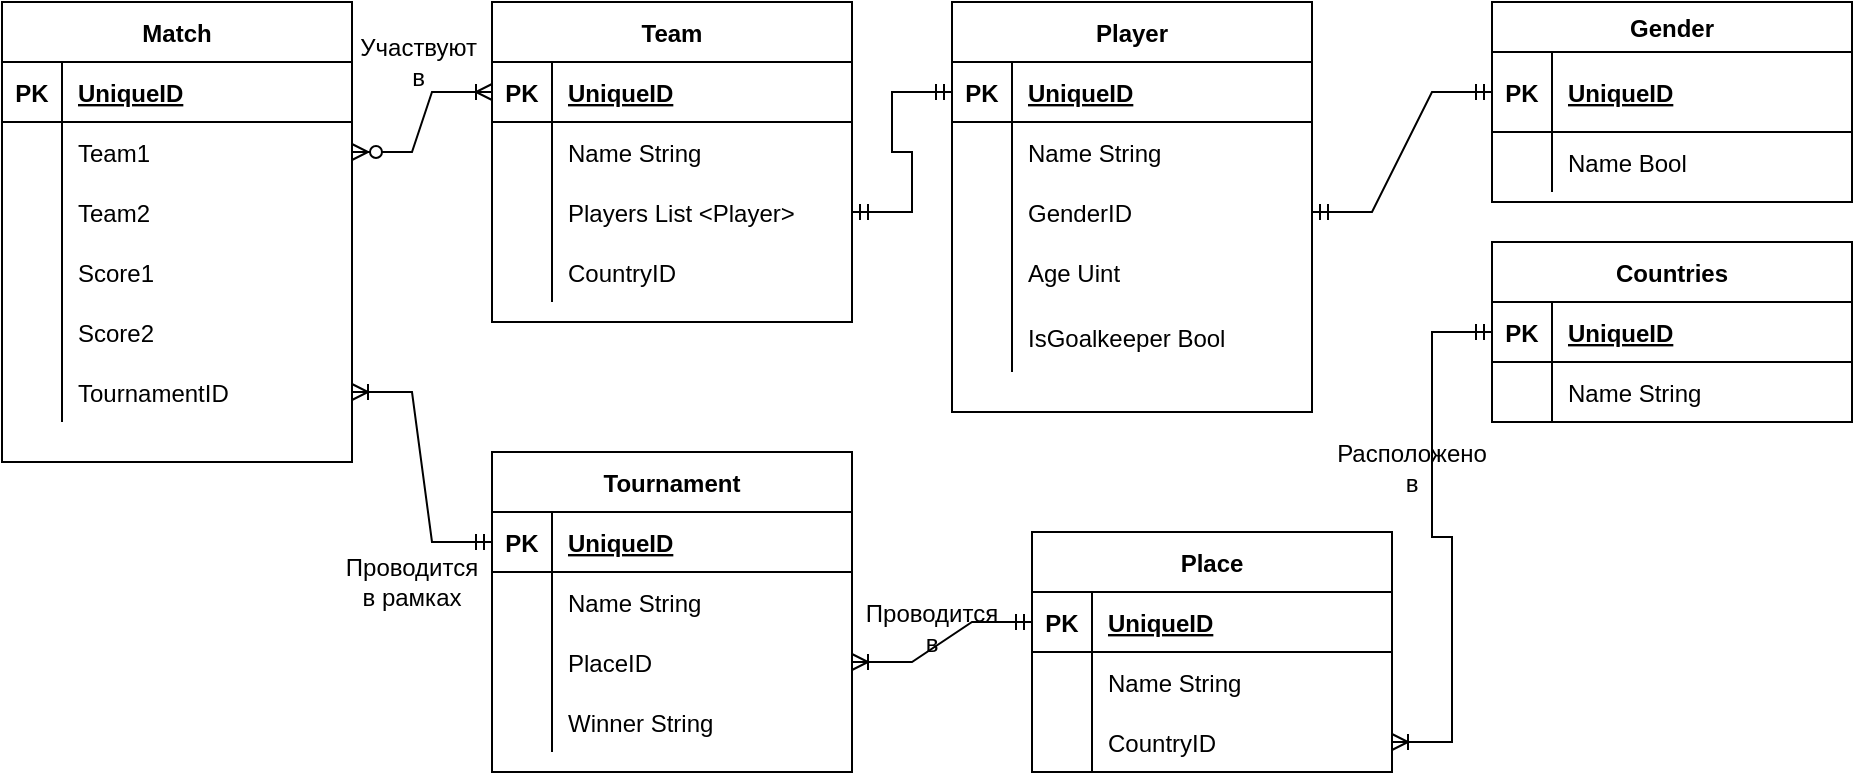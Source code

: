 <mxfile version="17.4.6" type="device"><diagram id="R2lEEEUBdFMjLlhIrx00" name="Page-1"><mxGraphModel dx="2066" dy="1185" grid="1" gridSize="10" guides="1" tooltips="1" connect="1" arrows="1" fold="1" page="1" pageScale="1" pageWidth="850" pageHeight="1100" math="0" shadow="0" extFonts="Permanent Marker^https://fonts.googleapis.com/css?family=Permanent+Marker"><root><mxCell id="0"/><mxCell id="1" parent="0"/><mxCell id="P0lTO8jM6MAy1fqgGUjs-28" value="Gender" style="shape=table;startSize=25;container=1;collapsible=1;childLayout=tableLayout;fixedRows=1;rowLines=0;fontStyle=1;align=center;resizeLast=1;" vertex="1" parent="1"><mxGeometry x="1170" y="358" width="180" height="100" as="geometry"/></mxCell><mxCell id="P0lTO8jM6MAy1fqgGUjs-29" value="" style="shape=tableRow;horizontal=0;startSize=0;swimlaneHead=0;swimlaneBody=0;fillColor=none;collapsible=0;dropTarget=0;points=[[0,0.5],[1,0.5]];portConstraint=eastwest;top=0;left=0;right=0;bottom=1;" vertex="1" parent="P0lTO8jM6MAy1fqgGUjs-28"><mxGeometry y="25" width="180" height="40" as="geometry"/></mxCell><mxCell id="P0lTO8jM6MAy1fqgGUjs-30" value="PK" style="shape=partialRectangle;connectable=0;fillColor=none;top=0;left=0;bottom=0;right=0;fontStyle=1;overflow=hidden;" vertex="1" parent="P0lTO8jM6MAy1fqgGUjs-29"><mxGeometry width="30" height="40" as="geometry"><mxRectangle width="30" height="40" as="alternateBounds"/></mxGeometry></mxCell><mxCell id="P0lTO8jM6MAy1fqgGUjs-31" value="UniqueID" style="shape=partialRectangle;connectable=0;fillColor=none;top=0;left=0;bottom=0;right=0;align=left;spacingLeft=6;fontStyle=5;overflow=hidden;" vertex="1" parent="P0lTO8jM6MAy1fqgGUjs-29"><mxGeometry x="30" width="150" height="40" as="geometry"><mxRectangle width="150" height="40" as="alternateBounds"/></mxGeometry></mxCell><mxCell id="P0lTO8jM6MAy1fqgGUjs-32" value="" style="shape=tableRow;horizontal=0;startSize=0;swimlaneHead=0;swimlaneBody=0;fillColor=none;collapsible=0;dropTarget=0;points=[[0,0.5],[1,0.5]];portConstraint=eastwest;top=0;left=0;right=0;bottom=0;" vertex="1" parent="P0lTO8jM6MAy1fqgGUjs-28"><mxGeometry y="65" width="180" height="30" as="geometry"/></mxCell><mxCell id="P0lTO8jM6MAy1fqgGUjs-33" value="" style="shape=partialRectangle;connectable=0;fillColor=none;top=0;left=0;bottom=0;right=0;editable=1;overflow=hidden;" vertex="1" parent="P0lTO8jM6MAy1fqgGUjs-32"><mxGeometry width="30" height="30" as="geometry"><mxRectangle width="30" height="30" as="alternateBounds"/></mxGeometry></mxCell><mxCell id="P0lTO8jM6MAy1fqgGUjs-34" value="Name Bool" style="shape=partialRectangle;connectable=0;fillColor=none;top=0;left=0;bottom=0;right=0;align=left;spacingLeft=6;overflow=hidden;" vertex="1" parent="P0lTO8jM6MAy1fqgGUjs-32"><mxGeometry x="30" width="150" height="30" as="geometry"><mxRectangle width="150" height="30" as="alternateBounds"/></mxGeometry></mxCell><mxCell id="P0lTO8jM6MAy1fqgGUjs-41" value="Player" style="shape=table;startSize=30;container=1;collapsible=1;childLayout=tableLayout;fixedRows=1;rowLines=0;fontStyle=1;align=center;resizeLast=1;" vertex="1" parent="1"><mxGeometry x="900" y="358" width="180" height="205" as="geometry"/></mxCell><mxCell id="P0lTO8jM6MAy1fqgGUjs-42" value="" style="shape=tableRow;horizontal=0;startSize=0;swimlaneHead=0;swimlaneBody=0;fillColor=none;collapsible=0;dropTarget=0;points=[[0,0.5],[1,0.5]];portConstraint=eastwest;top=0;left=0;right=0;bottom=1;" vertex="1" parent="P0lTO8jM6MAy1fqgGUjs-41"><mxGeometry y="30" width="180" height="30" as="geometry"/></mxCell><mxCell id="P0lTO8jM6MAy1fqgGUjs-43" value="PK" style="shape=partialRectangle;connectable=0;fillColor=none;top=0;left=0;bottom=0;right=0;fontStyle=1;overflow=hidden;" vertex="1" parent="P0lTO8jM6MAy1fqgGUjs-42"><mxGeometry width="30" height="30" as="geometry"><mxRectangle width="30" height="30" as="alternateBounds"/></mxGeometry></mxCell><mxCell id="P0lTO8jM6MAy1fqgGUjs-44" value="UniqueID" style="shape=partialRectangle;connectable=0;fillColor=none;top=0;left=0;bottom=0;right=0;align=left;spacingLeft=6;fontStyle=5;overflow=hidden;" vertex="1" parent="P0lTO8jM6MAy1fqgGUjs-42"><mxGeometry x="30" width="150" height="30" as="geometry"><mxRectangle width="150" height="30" as="alternateBounds"/></mxGeometry></mxCell><mxCell id="P0lTO8jM6MAy1fqgGUjs-45" value="" style="shape=tableRow;horizontal=0;startSize=0;swimlaneHead=0;swimlaneBody=0;fillColor=none;collapsible=0;dropTarget=0;points=[[0,0.5],[1,0.5]];portConstraint=eastwest;top=0;left=0;right=0;bottom=0;" vertex="1" parent="P0lTO8jM6MAy1fqgGUjs-41"><mxGeometry y="60" width="180" height="30" as="geometry"/></mxCell><mxCell id="P0lTO8jM6MAy1fqgGUjs-46" value="" style="shape=partialRectangle;connectable=0;fillColor=none;top=0;left=0;bottom=0;right=0;editable=1;overflow=hidden;" vertex="1" parent="P0lTO8jM6MAy1fqgGUjs-45"><mxGeometry width="30" height="30" as="geometry"><mxRectangle width="30" height="30" as="alternateBounds"/></mxGeometry></mxCell><mxCell id="P0lTO8jM6MAy1fqgGUjs-47" value="Name String" style="shape=partialRectangle;connectable=0;fillColor=none;top=0;left=0;bottom=0;right=0;align=left;spacingLeft=6;overflow=hidden;" vertex="1" parent="P0lTO8jM6MAy1fqgGUjs-45"><mxGeometry x="30" width="150" height="30" as="geometry"><mxRectangle width="150" height="30" as="alternateBounds"/></mxGeometry></mxCell><mxCell id="P0lTO8jM6MAy1fqgGUjs-48" value="" style="shape=tableRow;horizontal=0;startSize=0;swimlaneHead=0;swimlaneBody=0;fillColor=none;collapsible=0;dropTarget=0;points=[[0,0.5],[1,0.5]];portConstraint=eastwest;top=0;left=0;right=0;bottom=0;" vertex="1" parent="P0lTO8jM6MAy1fqgGUjs-41"><mxGeometry y="90" width="180" height="30" as="geometry"/></mxCell><mxCell id="P0lTO8jM6MAy1fqgGUjs-49" value="" style="shape=partialRectangle;connectable=0;fillColor=none;top=0;left=0;bottom=0;right=0;editable=1;overflow=hidden;" vertex="1" parent="P0lTO8jM6MAy1fqgGUjs-48"><mxGeometry width="30" height="30" as="geometry"><mxRectangle width="30" height="30" as="alternateBounds"/></mxGeometry></mxCell><mxCell id="P0lTO8jM6MAy1fqgGUjs-50" value="GenderID" style="shape=partialRectangle;connectable=0;fillColor=none;top=0;left=0;bottom=0;right=0;align=left;spacingLeft=6;overflow=hidden;" vertex="1" parent="P0lTO8jM6MAy1fqgGUjs-48"><mxGeometry x="30" width="150" height="30" as="geometry"><mxRectangle width="150" height="30" as="alternateBounds"/></mxGeometry></mxCell><mxCell id="P0lTO8jM6MAy1fqgGUjs-51" value="" style="shape=tableRow;horizontal=0;startSize=0;swimlaneHead=0;swimlaneBody=0;fillColor=none;collapsible=0;dropTarget=0;points=[[0,0.5],[1,0.5]];portConstraint=eastwest;top=0;left=0;right=0;bottom=0;" vertex="1" parent="P0lTO8jM6MAy1fqgGUjs-41"><mxGeometry y="120" width="180" height="30" as="geometry"/></mxCell><mxCell id="P0lTO8jM6MAy1fqgGUjs-52" value="" style="shape=partialRectangle;connectable=0;fillColor=none;top=0;left=0;bottom=0;right=0;editable=1;overflow=hidden;" vertex="1" parent="P0lTO8jM6MAy1fqgGUjs-51"><mxGeometry width="30" height="30" as="geometry"><mxRectangle width="30" height="30" as="alternateBounds"/></mxGeometry></mxCell><mxCell id="P0lTO8jM6MAy1fqgGUjs-53" value="Age Uint" style="shape=partialRectangle;connectable=0;fillColor=none;top=0;left=0;bottom=0;right=0;align=left;spacingLeft=6;overflow=hidden;" vertex="1" parent="P0lTO8jM6MAy1fqgGUjs-51"><mxGeometry x="30" width="150" height="30" as="geometry"><mxRectangle width="150" height="30" as="alternateBounds"/></mxGeometry></mxCell><mxCell id="P0lTO8jM6MAy1fqgGUjs-119" value="" style="shape=tableRow;horizontal=0;startSize=0;swimlaneHead=0;swimlaneBody=0;fillColor=none;collapsible=0;dropTarget=0;points=[[0,0.5],[1,0.5]];portConstraint=eastwest;top=0;left=0;right=0;bottom=0;" vertex="1" parent="P0lTO8jM6MAy1fqgGUjs-41"><mxGeometry y="150" width="180" height="35" as="geometry"/></mxCell><mxCell id="P0lTO8jM6MAy1fqgGUjs-120" value="" style="shape=partialRectangle;connectable=0;fillColor=none;top=0;left=0;bottom=0;right=0;editable=1;overflow=hidden;" vertex="1" parent="P0lTO8jM6MAy1fqgGUjs-119"><mxGeometry width="30" height="35" as="geometry"><mxRectangle width="30" height="35" as="alternateBounds"/></mxGeometry></mxCell><mxCell id="P0lTO8jM6MAy1fqgGUjs-121" value="IsGoalkeeper Bool" style="shape=partialRectangle;connectable=0;fillColor=none;top=0;left=0;bottom=0;right=0;align=left;spacingLeft=6;overflow=hidden;" vertex="1" parent="P0lTO8jM6MAy1fqgGUjs-119"><mxGeometry x="30" width="150" height="35" as="geometry"><mxRectangle width="150" height="35" as="alternateBounds"/></mxGeometry></mxCell><mxCell id="P0lTO8jM6MAy1fqgGUjs-54" value="Countries" style="shape=table;startSize=30;container=1;collapsible=1;childLayout=tableLayout;fixedRows=1;rowLines=0;fontStyle=1;align=center;resizeLast=1;" vertex="1" parent="1"><mxGeometry x="1170" y="478" width="180" height="90" as="geometry"/></mxCell><mxCell id="P0lTO8jM6MAy1fqgGUjs-55" value="" style="shape=tableRow;horizontal=0;startSize=0;swimlaneHead=0;swimlaneBody=0;fillColor=none;collapsible=0;dropTarget=0;points=[[0,0.5],[1,0.5]];portConstraint=eastwest;top=0;left=0;right=0;bottom=1;" vertex="1" parent="P0lTO8jM6MAy1fqgGUjs-54"><mxGeometry y="30" width="180" height="30" as="geometry"/></mxCell><mxCell id="P0lTO8jM6MAy1fqgGUjs-56" value="PK" style="shape=partialRectangle;connectable=0;fillColor=none;top=0;left=0;bottom=0;right=0;fontStyle=1;overflow=hidden;" vertex="1" parent="P0lTO8jM6MAy1fqgGUjs-55"><mxGeometry width="30" height="30" as="geometry"><mxRectangle width="30" height="30" as="alternateBounds"/></mxGeometry></mxCell><mxCell id="P0lTO8jM6MAy1fqgGUjs-57" value="UniqueID" style="shape=partialRectangle;connectable=0;fillColor=none;top=0;left=0;bottom=0;right=0;align=left;spacingLeft=6;fontStyle=5;overflow=hidden;" vertex="1" parent="P0lTO8jM6MAy1fqgGUjs-55"><mxGeometry x="30" width="150" height="30" as="geometry"><mxRectangle width="150" height="30" as="alternateBounds"/></mxGeometry></mxCell><mxCell id="P0lTO8jM6MAy1fqgGUjs-58" value="" style="shape=tableRow;horizontal=0;startSize=0;swimlaneHead=0;swimlaneBody=0;fillColor=none;collapsible=0;dropTarget=0;points=[[0,0.5],[1,0.5]];portConstraint=eastwest;top=0;left=0;right=0;bottom=0;" vertex="1" parent="P0lTO8jM6MAy1fqgGUjs-54"><mxGeometry y="60" width="180" height="30" as="geometry"/></mxCell><mxCell id="P0lTO8jM6MAy1fqgGUjs-59" value="" style="shape=partialRectangle;connectable=0;fillColor=none;top=0;left=0;bottom=0;right=0;editable=1;overflow=hidden;" vertex="1" parent="P0lTO8jM6MAy1fqgGUjs-58"><mxGeometry width="30" height="30" as="geometry"><mxRectangle width="30" height="30" as="alternateBounds"/></mxGeometry></mxCell><mxCell id="P0lTO8jM6MAy1fqgGUjs-60" value="Name String" style="shape=partialRectangle;connectable=0;fillColor=none;top=0;left=0;bottom=0;right=0;align=left;spacingLeft=6;overflow=hidden;" vertex="1" parent="P0lTO8jM6MAy1fqgGUjs-58"><mxGeometry x="30" width="150" height="30" as="geometry"><mxRectangle width="150" height="30" as="alternateBounds"/></mxGeometry></mxCell><mxCell id="P0lTO8jM6MAy1fqgGUjs-66" value="Team" style="shape=table;startSize=30;container=1;collapsible=1;childLayout=tableLayout;fixedRows=1;rowLines=0;fontStyle=1;align=center;resizeLast=1;" vertex="1" parent="1"><mxGeometry x="670" y="358" width="180" height="160" as="geometry"/></mxCell><mxCell id="P0lTO8jM6MAy1fqgGUjs-67" value="" style="shape=tableRow;horizontal=0;startSize=0;swimlaneHead=0;swimlaneBody=0;fillColor=none;collapsible=0;dropTarget=0;points=[[0,0.5],[1,0.5]];portConstraint=eastwest;top=0;left=0;right=0;bottom=1;" vertex="1" parent="P0lTO8jM6MAy1fqgGUjs-66"><mxGeometry y="30" width="180" height="30" as="geometry"/></mxCell><mxCell id="P0lTO8jM6MAy1fqgGUjs-68" value="PK" style="shape=partialRectangle;connectable=0;fillColor=none;top=0;left=0;bottom=0;right=0;fontStyle=1;overflow=hidden;" vertex="1" parent="P0lTO8jM6MAy1fqgGUjs-67"><mxGeometry width="30" height="30" as="geometry"><mxRectangle width="30" height="30" as="alternateBounds"/></mxGeometry></mxCell><mxCell id="P0lTO8jM6MAy1fqgGUjs-69" value="UniqueID" style="shape=partialRectangle;connectable=0;fillColor=none;top=0;left=0;bottom=0;right=0;align=left;spacingLeft=6;fontStyle=5;overflow=hidden;" vertex="1" parent="P0lTO8jM6MAy1fqgGUjs-67"><mxGeometry x="30" width="150" height="30" as="geometry"><mxRectangle width="150" height="30" as="alternateBounds"/></mxGeometry></mxCell><mxCell id="P0lTO8jM6MAy1fqgGUjs-70" value="" style="shape=tableRow;horizontal=0;startSize=0;swimlaneHead=0;swimlaneBody=0;fillColor=none;collapsible=0;dropTarget=0;points=[[0,0.5],[1,0.5]];portConstraint=eastwest;top=0;left=0;right=0;bottom=0;" vertex="1" parent="P0lTO8jM6MAy1fqgGUjs-66"><mxGeometry y="60" width="180" height="30" as="geometry"/></mxCell><mxCell id="P0lTO8jM6MAy1fqgGUjs-71" value="" style="shape=partialRectangle;connectable=0;fillColor=none;top=0;left=0;bottom=0;right=0;editable=1;overflow=hidden;" vertex="1" parent="P0lTO8jM6MAy1fqgGUjs-70"><mxGeometry width="30" height="30" as="geometry"><mxRectangle width="30" height="30" as="alternateBounds"/></mxGeometry></mxCell><mxCell id="P0lTO8jM6MAy1fqgGUjs-72" value="Name String" style="shape=partialRectangle;connectable=0;fillColor=none;top=0;left=0;bottom=0;right=0;align=left;spacingLeft=6;overflow=hidden;" vertex="1" parent="P0lTO8jM6MAy1fqgGUjs-70"><mxGeometry x="30" width="150" height="30" as="geometry"><mxRectangle width="150" height="30" as="alternateBounds"/></mxGeometry></mxCell><mxCell id="P0lTO8jM6MAy1fqgGUjs-82" value="" style="shape=tableRow;horizontal=0;startSize=0;swimlaneHead=0;swimlaneBody=0;fillColor=none;collapsible=0;dropTarget=0;points=[[0,0.5],[1,0.5]];portConstraint=eastwest;top=0;left=0;right=0;bottom=0;" vertex="1" parent="P0lTO8jM6MAy1fqgGUjs-66"><mxGeometry y="90" width="180" height="30" as="geometry"/></mxCell><mxCell id="P0lTO8jM6MAy1fqgGUjs-83" value="" style="shape=partialRectangle;connectable=0;fillColor=none;top=0;left=0;bottom=0;right=0;editable=1;overflow=hidden;" vertex="1" parent="P0lTO8jM6MAy1fqgGUjs-82"><mxGeometry width="30" height="30" as="geometry"><mxRectangle width="30" height="30" as="alternateBounds"/></mxGeometry></mxCell><mxCell id="P0lTO8jM6MAy1fqgGUjs-84" value="Players List &lt;Player&gt;" style="shape=partialRectangle;connectable=0;fillColor=none;top=0;left=0;bottom=0;right=0;align=left;spacingLeft=6;overflow=hidden;" vertex="1" parent="P0lTO8jM6MAy1fqgGUjs-82"><mxGeometry x="30" width="150" height="30" as="geometry"><mxRectangle width="150" height="30" as="alternateBounds"/></mxGeometry></mxCell><mxCell id="P0lTO8jM6MAy1fqgGUjs-79" value="" style="shape=tableRow;horizontal=0;startSize=0;swimlaneHead=0;swimlaneBody=0;fillColor=none;collapsible=0;dropTarget=0;points=[[0,0.5],[1,0.5]];portConstraint=eastwest;top=0;left=0;right=0;bottom=0;" vertex="1" parent="P0lTO8jM6MAy1fqgGUjs-66"><mxGeometry y="120" width="180" height="30" as="geometry"/></mxCell><mxCell id="P0lTO8jM6MAy1fqgGUjs-80" value="" style="shape=partialRectangle;connectable=0;fillColor=none;top=0;left=0;bottom=0;right=0;editable=1;overflow=hidden;" vertex="1" parent="P0lTO8jM6MAy1fqgGUjs-79"><mxGeometry width="30" height="30" as="geometry"><mxRectangle width="30" height="30" as="alternateBounds"/></mxGeometry></mxCell><mxCell id="P0lTO8jM6MAy1fqgGUjs-81" value="CountryID" style="shape=partialRectangle;connectable=0;fillColor=none;top=0;left=0;bottom=0;right=0;align=left;spacingLeft=6;overflow=hidden;" vertex="1" parent="P0lTO8jM6MAy1fqgGUjs-79"><mxGeometry x="30" width="150" height="30" as="geometry"><mxRectangle width="150" height="30" as="alternateBounds"/></mxGeometry></mxCell><mxCell id="P0lTO8jM6MAy1fqgGUjs-123" value="Tournament" style="shape=table;startSize=30;container=1;collapsible=1;childLayout=tableLayout;fixedRows=1;rowLines=0;fontStyle=1;align=center;resizeLast=1;" vertex="1" parent="1"><mxGeometry x="670" y="583" width="180" height="160" as="geometry"/></mxCell><mxCell id="P0lTO8jM6MAy1fqgGUjs-124" value="" style="shape=tableRow;horizontal=0;startSize=0;swimlaneHead=0;swimlaneBody=0;fillColor=none;collapsible=0;dropTarget=0;points=[[0,0.5],[1,0.5]];portConstraint=eastwest;top=0;left=0;right=0;bottom=1;" vertex="1" parent="P0lTO8jM6MAy1fqgGUjs-123"><mxGeometry y="30" width="180" height="30" as="geometry"/></mxCell><mxCell id="P0lTO8jM6MAy1fqgGUjs-125" value="PK" style="shape=partialRectangle;connectable=0;fillColor=none;top=0;left=0;bottom=0;right=0;fontStyle=1;overflow=hidden;" vertex="1" parent="P0lTO8jM6MAy1fqgGUjs-124"><mxGeometry width="30" height="30" as="geometry"><mxRectangle width="30" height="30" as="alternateBounds"/></mxGeometry></mxCell><mxCell id="P0lTO8jM6MAy1fqgGUjs-126" value="UniqueID" style="shape=partialRectangle;connectable=0;fillColor=none;top=0;left=0;bottom=0;right=0;align=left;spacingLeft=6;fontStyle=5;overflow=hidden;" vertex="1" parent="P0lTO8jM6MAy1fqgGUjs-124"><mxGeometry x="30" width="150" height="30" as="geometry"><mxRectangle width="150" height="30" as="alternateBounds"/></mxGeometry></mxCell><mxCell id="P0lTO8jM6MAy1fqgGUjs-130" value="" style="shape=tableRow;horizontal=0;startSize=0;swimlaneHead=0;swimlaneBody=0;fillColor=none;collapsible=0;dropTarget=0;points=[[0,0.5],[1,0.5]];portConstraint=eastwest;top=0;left=0;right=0;bottom=0;" vertex="1" parent="P0lTO8jM6MAy1fqgGUjs-123"><mxGeometry y="60" width="180" height="30" as="geometry"/></mxCell><mxCell id="P0lTO8jM6MAy1fqgGUjs-131" value="" style="shape=partialRectangle;connectable=0;fillColor=none;top=0;left=0;bottom=0;right=0;editable=1;overflow=hidden;" vertex="1" parent="P0lTO8jM6MAy1fqgGUjs-130"><mxGeometry width="30" height="30" as="geometry"><mxRectangle width="30" height="30" as="alternateBounds"/></mxGeometry></mxCell><mxCell id="P0lTO8jM6MAy1fqgGUjs-132" value="Name String" style="shape=partialRectangle;connectable=0;fillColor=none;top=0;left=0;bottom=0;right=0;align=left;spacingLeft=6;overflow=hidden;" vertex="1" parent="P0lTO8jM6MAy1fqgGUjs-130"><mxGeometry x="30" width="150" height="30" as="geometry"><mxRectangle width="150" height="30" as="alternateBounds"/></mxGeometry></mxCell><mxCell id="P0lTO8jM6MAy1fqgGUjs-161" value="" style="shape=tableRow;horizontal=0;startSize=0;swimlaneHead=0;swimlaneBody=0;fillColor=none;collapsible=0;dropTarget=0;points=[[0,0.5],[1,0.5]];portConstraint=eastwest;top=0;left=0;right=0;bottom=0;" vertex="1" parent="P0lTO8jM6MAy1fqgGUjs-123"><mxGeometry y="90" width="180" height="30" as="geometry"/></mxCell><mxCell id="P0lTO8jM6MAy1fqgGUjs-162" value="" style="shape=partialRectangle;connectable=0;fillColor=none;top=0;left=0;bottom=0;right=0;editable=1;overflow=hidden;" vertex="1" parent="P0lTO8jM6MAy1fqgGUjs-161"><mxGeometry width="30" height="30" as="geometry"><mxRectangle width="30" height="30" as="alternateBounds"/></mxGeometry></mxCell><mxCell id="P0lTO8jM6MAy1fqgGUjs-163" value="PlaceID" style="shape=partialRectangle;connectable=0;fillColor=none;top=0;left=0;bottom=0;right=0;align=left;spacingLeft=6;overflow=hidden;" vertex="1" parent="P0lTO8jM6MAy1fqgGUjs-161"><mxGeometry x="30" width="150" height="30" as="geometry"><mxRectangle width="150" height="30" as="alternateBounds"/></mxGeometry></mxCell><mxCell id="P0lTO8jM6MAy1fqgGUjs-136" value="" style="shape=tableRow;horizontal=0;startSize=0;swimlaneHead=0;swimlaneBody=0;fillColor=none;collapsible=0;dropTarget=0;points=[[0,0.5],[1,0.5]];portConstraint=eastwest;top=0;left=0;right=0;bottom=0;" vertex="1" parent="P0lTO8jM6MAy1fqgGUjs-123"><mxGeometry y="120" width="180" height="30" as="geometry"/></mxCell><mxCell id="P0lTO8jM6MAy1fqgGUjs-137" value="" style="shape=partialRectangle;connectable=0;fillColor=none;top=0;left=0;bottom=0;right=0;editable=1;overflow=hidden;" vertex="1" parent="P0lTO8jM6MAy1fqgGUjs-136"><mxGeometry width="30" height="30" as="geometry"><mxRectangle width="30" height="30" as="alternateBounds"/></mxGeometry></mxCell><mxCell id="P0lTO8jM6MAy1fqgGUjs-138" value="Winner String" style="shape=partialRectangle;connectable=0;fillColor=none;top=0;left=0;bottom=0;right=0;align=left;spacingLeft=6;overflow=hidden;" vertex="1" parent="P0lTO8jM6MAy1fqgGUjs-136"><mxGeometry x="30" width="150" height="30" as="geometry"><mxRectangle width="150" height="30" as="alternateBounds"/></mxGeometry></mxCell><mxCell id="P0lTO8jM6MAy1fqgGUjs-139" value="Match" style="shape=table;startSize=30;container=1;collapsible=1;childLayout=tableLayout;fixedRows=1;rowLines=0;fontStyle=1;align=center;resizeLast=1;" vertex="1" parent="1"><mxGeometry x="425" y="358" width="175" height="230" as="geometry"/></mxCell><mxCell id="P0lTO8jM6MAy1fqgGUjs-140" value="" style="shape=tableRow;horizontal=0;startSize=0;swimlaneHead=0;swimlaneBody=0;fillColor=none;collapsible=0;dropTarget=0;points=[[0,0.5],[1,0.5]];portConstraint=eastwest;top=0;left=0;right=0;bottom=1;" vertex="1" parent="P0lTO8jM6MAy1fqgGUjs-139"><mxGeometry y="30" width="175" height="30" as="geometry"/></mxCell><mxCell id="P0lTO8jM6MAy1fqgGUjs-141" value="PK" style="shape=partialRectangle;connectable=0;fillColor=none;top=0;left=0;bottom=0;right=0;fontStyle=1;overflow=hidden;" vertex="1" parent="P0lTO8jM6MAy1fqgGUjs-140"><mxGeometry width="30" height="30" as="geometry"><mxRectangle width="30" height="30" as="alternateBounds"/></mxGeometry></mxCell><mxCell id="P0lTO8jM6MAy1fqgGUjs-142" value="UniqueID" style="shape=partialRectangle;connectable=0;fillColor=none;top=0;left=0;bottom=0;right=0;align=left;spacingLeft=6;fontStyle=5;overflow=hidden;" vertex="1" parent="P0lTO8jM6MAy1fqgGUjs-140"><mxGeometry x="30" width="145" height="30" as="geometry"><mxRectangle width="145" height="30" as="alternateBounds"/></mxGeometry></mxCell><mxCell id="P0lTO8jM6MAy1fqgGUjs-143" value="" style="shape=tableRow;horizontal=0;startSize=0;swimlaneHead=0;swimlaneBody=0;fillColor=none;collapsible=0;dropTarget=0;points=[[0,0.5],[1,0.5]];portConstraint=eastwest;top=0;left=0;right=0;bottom=0;" vertex="1" parent="P0lTO8jM6MAy1fqgGUjs-139"><mxGeometry y="60" width="175" height="30" as="geometry"/></mxCell><mxCell id="P0lTO8jM6MAy1fqgGUjs-144" value="" style="shape=partialRectangle;connectable=0;fillColor=none;top=0;left=0;bottom=0;right=0;editable=1;overflow=hidden;" vertex="1" parent="P0lTO8jM6MAy1fqgGUjs-143"><mxGeometry width="30" height="30" as="geometry"><mxRectangle width="30" height="30" as="alternateBounds"/></mxGeometry></mxCell><mxCell id="P0lTO8jM6MAy1fqgGUjs-145" value="Team1" style="shape=partialRectangle;connectable=0;fillColor=none;top=0;left=0;bottom=0;right=0;align=left;spacingLeft=6;overflow=hidden;" vertex="1" parent="P0lTO8jM6MAy1fqgGUjs-143"><mxGeometry x="30" width="145" height="30" as="geometry"><mxRectangle width="145" height="30" as="alternateBounds"/></mxGeometry></mxCell><mxCell id="P0lTO8jM6MAy1fqgGUjs-146" value="" style="shape=tableRow;horizontal=0;startSize=0;swimlaneHead=0;swimlaneBody=0;fillColor=none;collapsible=0;dropTarget=0;points=[[0,0.5],[1,0.5]];portConstraint=eastwest;top=0;left=0;right=0;bottom=0;" vertex="1" parent="P0lTO8jM6MAy1fqgGUjs-139"><mxGeometry y="90" width="175" height="30" as="geometry"/></mxCell><mxCell id="P0lTO8jM6MAy1fqgGUjs-147" value="" style="shape=partialRectangle;connectable=0;fillColor=none;top=0;left=0;bottom=0;right=0;editable=1;overflow=hidden;" vertex="1" parent="P0lTO8jM6MAy1fqgGUjs-146"><mxGeometry width="30" height="30" as="geometry"><mxRectangle width="30" height="30" as="alternateBounds"/></mxGeometry></mxCell><mxCell id="P0lTO8jM6MAy1fqgGUjs-148" value="Team2" style="shape=partialRectangle;connectable=0;fillColor=none;top=0;left=0;bottom=0;right=0;align=left;spacingLeft=6;overflow=hidden;" vertex="1" parent="P0lTO8jM6MAy1fqgGUjs-146"><mxGeometry x="30" width="145" height="30" as="geometry"><mxRectangle width="145" height="30" as="alternateBounds"/></mxGeometry></mxCell><mxCell id="P0lTO8jM6MAy1fqgGUjs-149" value="" style="shape=tableRow;horizontal=0;startSize=0;swimlaneHead=0;swimlaneBody=0;fillColor=none;collapsible=0;dropTarget=0;points=[[0,0.5],[1,0.5]];portConstraint=eastwest;top=0;left=0;right=0;bottom=0;" vertex="1" parent="P0lTO8jM6MAy1fqgGUjs-139"><mxGeometry y="120" width="175" height="30" as="geometry"/></mxCell><mxCell id="P0lTO8jM6MAy1fqgGUjs-150" value="" style="shape=partialRectangle;connectable=0;fillColor=none;top=0;left=0;bottom=0;right=0;editable=1;overflow=hidden;" vertex="1" parent="P0lTO8jM6MAy1fqgGUjs-149"><mxGeometry width="30" height="30" as="geometry"><mxRectangle width="30" height="30" as="alternateBounds"/></mxGeometry></mxCell><mxCell id="P0lTO8jM6MAy1fqgGUjs-151" value="Score1" style="shape=partialRectangle;connectable=0;fillColor=none;top=0;left=0;bottom=0;right=0;align=left;spacingLeft=6;overflow=hidden;" vertex="1" parent="P0lTO8jM6MAy1fqgGUjs-149"><mxGeometry x="30" width="145" height="30" as="geometry"><mxRectangle width="145" height="30" as="alternateBounds"/></mxGeometry></mxCell><mxCell id="P0lTO8jM6MAy1fqgGUjs-155" value="" style="shape=tableRow;horizontal=0;startSize=0;swimlaneHead=0;swimlaneBody=0;fillColor=none;collapsible=0;dropTarget=0;points=[[0,0.5],[1,0.5]];portConstraint=eastwest;top=0;left=0;right=0;bottom=0;" vertex="1" parent="P0lTO8jM6MAy1fqgGUjs-139"><mxGeometry y="150" width="175" height="30" as="geometry"/></mxCell><mxCell id="P0lTO8jM6MAy1fqgGUjs-156" value="" style="shape=partialRectangle;connectable=0;fillColor=none;top=0;left=0;bottom=0;right=0;editable=1;overflow=hidden;" vertex="1" parent="P0lTO8jM6MAy1fqgGUjs-155"><mxGeometry width="30" height="30" as="geometry"><mxRectangle width="30" height="30" as="alternateBounds"/></mxGeometry></mxCell><mxCell id="P0lTO8jM6MAy1fqgGUjs-157" value="Score2" style="shape=partialRectangle;connectable=0;fillColor=none;top=0;left=0;bottom=0;right=0;align=left;spacingLeft=6;overflow=hidden;" vertex="1" parent="P0lTO8jM6MAy1fqgGUjs-155"><mxGeometry x="30" width="145" height="30" as="geometry"><mxRectangle width="145" height="30" as="alternateBounds"/></mxGeometry></mxCell><mxCell id="P0lTO8jM6MAy1fqgGUjs-158" value="" style="shape=tableRow;horizontal=0;startSize=0;swimlaneHead=0;swimlaneBody=0;fillColor=none;collapsible=0;dropTarget=0;points=[[0,0.5],[1,0.5]];portConstraint=eastwest;top=0;left=0;right=0;bottom=0;" vertex="1" parent="P0lTO8jM6MAy1fqgGUjs-139"><mxGeometry y="180" width="175" height="30" as="geometry"/></mxCell><mxCell id="P0lTO8jM6MAy1fqgGUjs-159" value="" style="shape=partialRectangle;connectable=0;fillColor=none;top=0;left=0;bottom=0;right=0;editable=1;overflow=hidden;" vertex="1" parent="P0lTO8jM6MAy1fqgGUjs-158"><mxGeometry width="30" height="30" as="geometry"><mxRectangle width="30" height="30" as="alternateBounds"/></mxGeometry></mxCell><mxCell id="P0lTO8jM6MAy1fqgGUjs-160" value="TournamentID" style="shape=partialRectangle;connectable=0;fillColor=none;top=0;left=0;bottom=0;right=0;align=left;spacingLeft=6;overflow=hidden;" vertex="1" parent="P0lTO8jM6MAy1fqgGUjs-158"><mxGeometry x="30" width="145" height="30" as="geometry"><mxRectangle width="145" height="30" as="alternateBounds"/></mxGeometry></mxCell><mxCell id="P0lTO8jM6MAy1fqgGUjs-164" value="Place" style="shape=table;startSize=30;container=1;collapsible=1;childLayout=tableLayout;fixedRows=1;rowLines=0;fontStyle=1;align=center;resizeLast=1;" vertex="1" parent="1"><mxGeometry x="940" y="623" width="180" height="120" as="geometry"/></mxCell><mxCell id="P0lTO8jM6MAy1fqgGUjs-165" value="" style="shape=tableRow;horizontal=0;startSize=0;swimlaneHead=0;swimlaneBody=0;fillColor=none;collapsible=0;dropTarget=0;points=[[0,0.5],[1,0.5]];portConstraint=eastwest;top=0;left=0;right=0;bottom=1;" vertex="1" parent="P0lTO8jM6MAy1fqgGUjs-164"><mxGeometry y="30" width="180" height="30" as="geometry"/></mxCell><mxCell id="P0lTO8jM6MAy1fqgGUjs-166" value="PK" style="shape=partialRectangle;connectable=0;fillColor=none;top=0;left=0;bottom=0;right=0;fontStyle=1;overflow=hidden;" vertex="1" parent="P0lTO8jM6MAy1fqgGUjs-165"><mxGeometry width="30" height="30" as="geometry"><mxRectangle width="30" height="30" as="alternateBounds"/></mxGeometry></mxCell><mxCell id="P0lTO8jM6MAy1fqgGUjs-167" value="UniqueID" style="shape=partialRectangle;connectable=0;fillColor=none;top=0;left=0;bottom=0;right=0;align=left;spacingLeft=6;fontStyle=5;overflow=hidden;" vertex="1" parent="P0lTO8jM6MAy1fqgGUjs-165"><mxGeometry x="30" width="150" height="30" as="geometry"><mxRectangle width="150" height="30" as="alternateBounds"/></mxGeometry></mxCell><mxCell id="P0lTO8jM6MAy1fqgGUjs-168" value="" style="shape=tableRow;horizontal=0;startSize=0;swimlaneHead=0;swimlaneBody=0;fillColor=none;collapsible=0;dropTarget=0;points=[[0,0.5],[1,0.5]];portConstraint=eastwest;top=0;left=0;right=0;bottom=0;" vertex="1" parent="P0lTO8jM6MAy1fqgGUjs-164"><mxGeometry y="60" width="180" height="30" as="geometry"/></mxCell><mxCell id="P0lTO8jM6MAy1fqgGUjs-169" value="" style="shape=partialRectangle;connectable=0;fillColor=none;top=0;left=0;bottom=0;right=0;editable=1;overflow=hidden;" vertex="1" parent="P0lTO8jM6MAy1fqgGUjs-168"><mxGeometry width="30" height="30" as="geometry"><mxRectangle width="30" height="30" as="alternateBounds"/></mxGeometry></mxCell><mxCell id="P0lTO8jM6MAy1fqgGUjs-170" value="Name String" style="shape=partialRectangle;connectable=0;fillColor=none;top=0;left=0;bottom=0;right=0;align=left;spacingLeft=6;overflow=hidden;" vertex="1" parent="P0lTO8jM6MAy1fqgGUjs-168"><mxGeometry x="30" width="150" height="30" as="geometry"><mxRectangle width="150" height="30" as="alternateBounds"/></mxGeometry></mxCell><mxCell id="P0lTO8jM6MAy1fqgGUjs-171" value="" style="shape=tableRow;horizontal=0;startSize=0;swimlaneHead=0;swimlaneBody=0;fillColor=none;collapsible=0;dropTarget=0;points=[[0,0.5],[1,0.5]];portConstraint=eastwest;top=0;left=0;right=0;bottom=0;" vertex="1" parent="P0lTO8jM6MAy1fqgGUjs-164"><mxGeometry y="90" width="180" height="30" as="geometry"/></mxCell><mxCell id="P0lTO8jM6MAy1fqgGUjs-172" value="" style="shape=partialRectangle;connectable=0;fillColor=none;top=0;left=0;bottom=0;right=0;editable=1;overflow=hidden;" vertex="1" parent="P0lTO8jM6MAy1fqgGUjs-171"><mxGeometry width="30" height="30" as="geometry"><mxRectangle width="30" height="30" as="alternateBounds"/></mxGeometry></mxCell><mxCell id="P0lTO8jM6MAy1fqgGUjs-173" value="CountryID" style="shape=partialRectangle;connectable=0;fillColor=none;top=0;left=0;bottom=0;right=0;align=left;spacingLeft=6;overflow=hidden;" vertex="1" parent="P0lTO8jM6MAy1fqgGUjs-171"><mxGeometry x="30" width="150" height="30" as="geometry"><mxRectangle width="150" height="30" as="alternateBounds"/></mxGeometry></mxCell><mxCell id="P0lTO8jM6MAy1fqgGUjs-180" value="" style="edgeStyle=entityRelationEdgeStyle;fontSize=12;html=1;endArrow=ERmandOne;startArrow=ERmandOne;rounded=0;entryX=0;entryY=0.5;entryDx=0;entryDy=0;exitX=1;exitY=0.5;exitDx=0;exitDy=0;" edge="1" parent="1" source="P0lTO8jM6MAy1fqgGUjs-82" target="P0lTO8jM6MAy1fqgGUjs-42"><mxGeometry width="100" height="100" relative="1" as="geometry"><mxPoint x="700" y="513" as="sourcePoint"/><mxPoint x="800" y="413" as="targetPoint"/></mxGeometry></mxCell><mxCell id="P0lTO8jM6MAy1fqgGUjs-182" value="" style="edgeStyle=entityRelationEdgeStyle;fontSize=12;html=1;endArrow=ERmandOne;startArrow=ERmandOne;rounded=0;entryX=0;entryY=0.5;entryDx=0;entryDy=0;exitX=1;exitY=0.5;exitDx=0;exitDy=0;" edge="1" parent="1" source="P0lTO8jM6MAy1fqgGUjs-48" target="P0lTO8jM6MAy1fqgGUjs-29"><mxGeometry width="100" height="100" relative="1" as="geometry"><mxPoint x="700" y="513" as="sourcePoint"/><mxPoint x="800" y="413" as="targetPoint"/></mxGeometry></mxCell><mxCell id="P0lTO8jM6MAy1fqgGUjs-183" value="" style="edgeStyle=entityRelationEdgeStyle;fontSize=12;html=1;endArrow=ERoneToMany;startArrow=ERzeroToMany;rounded=0;entryX=0;entryY=0.5;entryDx=0;entryDy=0;exitX=1;exitY=0.5;exitDx=0;exitDy=0;" edge="1" parent="1" source="P0lTO8jM6MAy1fqgGUjs-143" target="P0lTO8jM6MAy1fqgGUjs-67"><mxGeometry width="100" height="100" relative="1" as="geometry"><mxPoint x="700" y="513" as="sourcePoint"/><mxPoint x="800" y="413" as="targetPoint"/></mxGeometry></mxCell><mxCell id="P0lTO8jM6MAy1fqgGUjs-185" value="Участвуют&amp;nbsp;&lt;br&gt;в&amp;nbsp;" style="text;html=1;strokeColor=none;fillColor=none;align=center;verticalAlign=middle;whiteSpace=wrap;rounded=0;" vertex="1" parent="1"><mxGeometry x="605" y="373" width="60" height="30" as="geometry"/></mxCell><mxCell id="P0lTO8jM6MAy1fqgGUjs-189" value="" style="edgeStyle=entityRelationEdgeStyle;fontSize=12;html=1;endArrow=ERoneToMany;startArrow=ERmandOne;rounded=0;exitX=0;exitY=0.5;exitDx=0;exitDy=0;entryX=1;entryY=0.5;entryDx=0;entryDy=0;" edge="1" parent="1" source="P0lTO8jM6MAy1fqgGUjs-124" target="P0lTO8jM6MAy1fqgGUjs-158"><mxGeometry width="100" height="100" relative="1" as="geometry"><mxPoint x="670" y="602" as="sourcePoint"/><mxPoint x="390" y="893" as="targetPoint"/></mxGeometry></mxCell><mxCell id="P0lTO8jM6MAy1fqgGUjs-190" value="Проводится&lt;br&gt;в рамках" style="text;html=1;strokeColor=none;fillColor=none;align=center;verticalAlign=middle;whiteSpace=wrap;rounded=0;" vertex="1" parent="1"><mxGeometry x="600" y="633" width="60" height="30" as="geometry"/></mxCell><mxCell id="P0lTO8jM6MAy1fqgGUjs-192" value="" style="edgeStyle=entityRelationEdgeStyle;fontSize=12;html=1;endArrow=ERoneToMany;startArrow=ERmandOne;rounded=0;entryX=1;entryY=0.5;entryDx=0;entryDy=0;exitX=0;exitY=0.5;exitDx=0;exitDy=0;" edge="1" parent="1" source="P0lTO8jM6MAy1fqgGUjs-165" target="P0lTO8jM6MAy1fqgGUjs-161"><mxGeometry width="100" height="100" relative="1" as="geometry"><mxPoint x="1120" y="953" as="sourcePoint"/><mxPoint x="1220" y="853" as="targetPoint"/></mxGeometry></mxCell><mxCell id="P0lTO8jM6MAy1fqgGUjs-193" value="Проводится&lt;br&gt;в" style="text;html=1;strokeColor=none;fillColor=none;align=center;verticalAlign=middle;whiteSpace=wrap;rounded=0;" vertex="1" parent="1"><mxGeometry x="870" y="663" width="40" height="15" as="geometry"/></mxCell><mxCell id="P0lTO8jM6MAy1fqgGUjs-196" value="" style="edgeStyle=entityRelationEdgeStyle;fontSize=12;html=1;endArrow=ERoneToMany;startArrow=ERmandOne;rounded=0;entryX=1;entryY=0.5;entryDx=0;entryDy=0;exitX=0;exitY=0.5;exitDx=0;exitDy=0;" edge="1" parent="1" source="P0lTO8jM6MAy1fqgGUjs-55" target="P0lTO8jM6MAy1fqgGUjs-171"><mxGeometry width="100" height="100" relative="1" as="geometry"><mxPoint x="1410" y="893" as="sourcePoint"/><mxPoint x="1510" y="793" as="targetPoint"/></mxGeometry></mxCell><mxCell id="P0lTO8jM6MAy1fqgGUjs-197" value="Расположено&lt;br&gt;в" style="text;html=1;strokeColor=none;fillColor=none;align=center;verticalAlign=middle;whiteSpace=wrap;rounded=0;" vertex="1" parent="1"><mxGeometry x="1110" y="583" width="40" height="15" as="geometry"/></mxCell></root></mxGraphModel></diagram></mxfile>